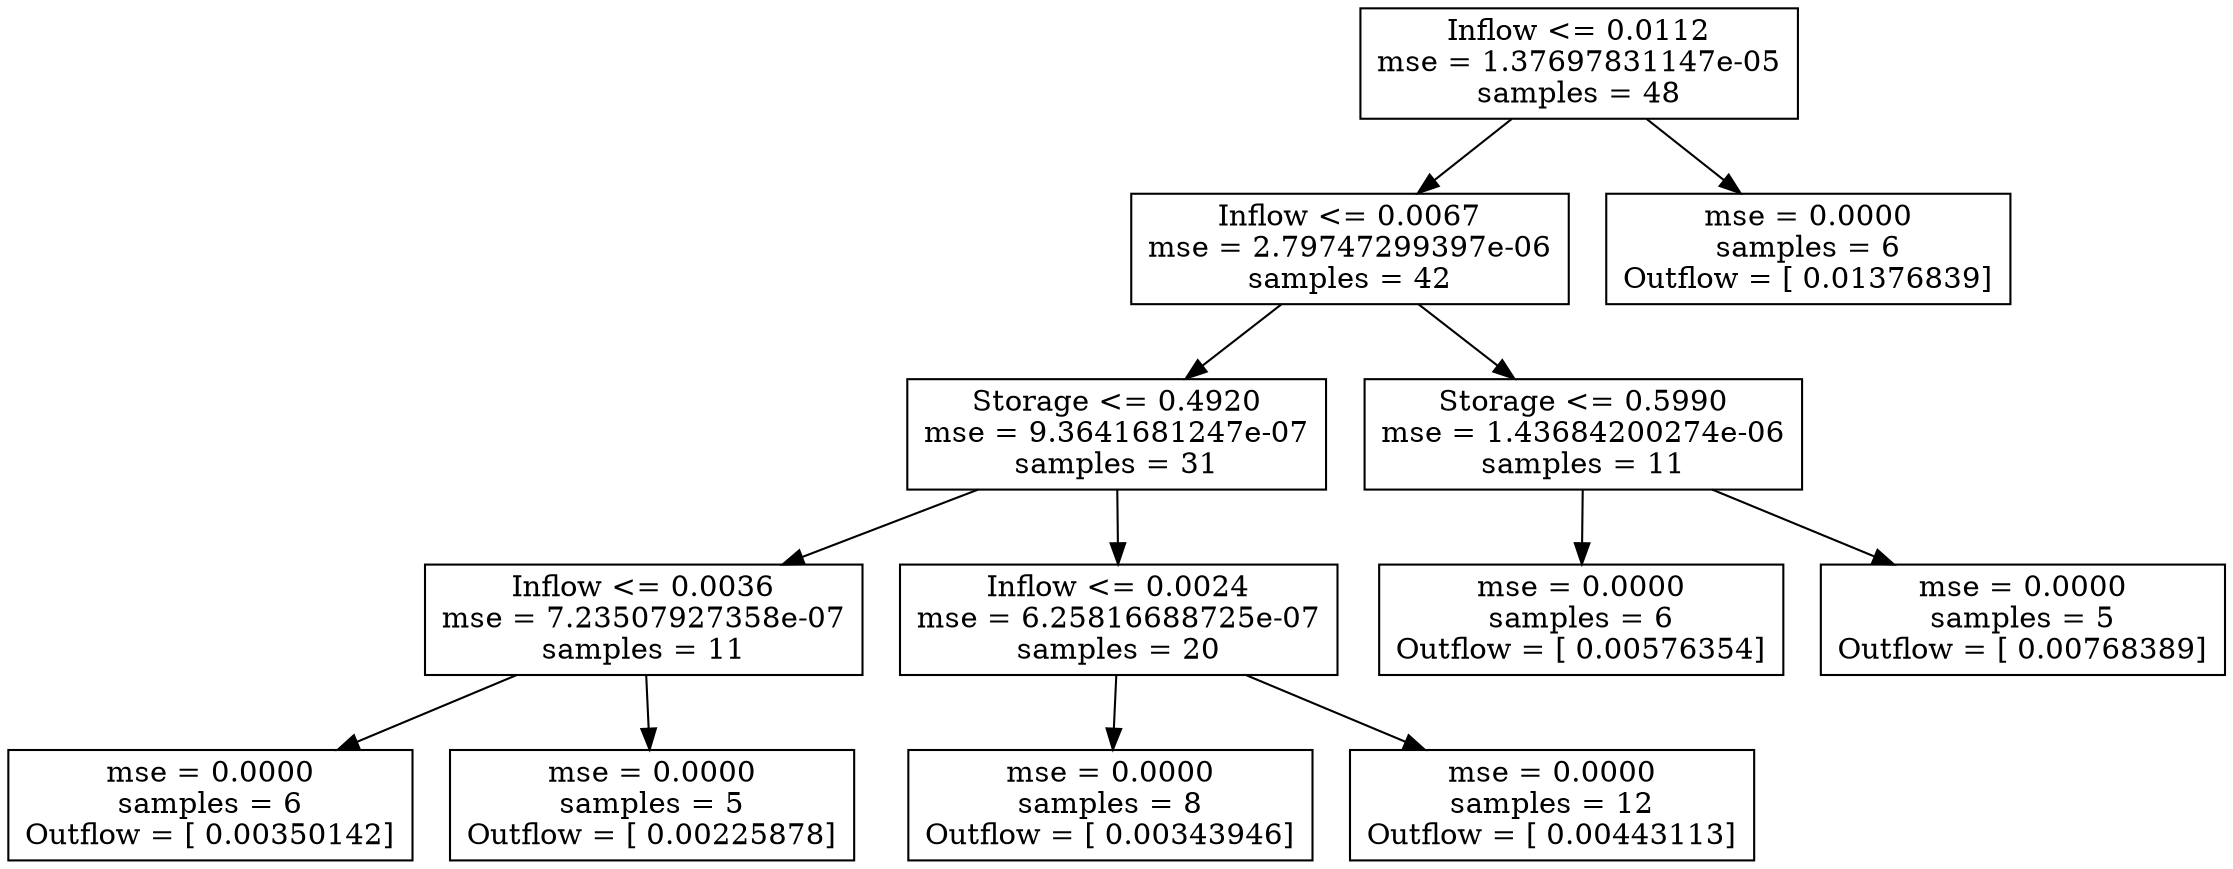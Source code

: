 digraph Tree {
0 [label="Inflow <= 0.0112\nmse = 1.37697831147e-05\nsamples = 48", shape="box"] ;
1 [label="Inflow <= 0.0067\nmse = 2.79747299397e-06\nsamples = 42", shape="box"] ;
0 -> 1 ;
2 [label="Storage <= 0.4920\nmse = 9.3641681247e-07\nsamples = 31", shape="box"] ;
1 -> 2 ;
3 [label="Inflow <= 0.0036\nmse = 7.23507927358e-07\nsamples = 11", shape="box"] ;
2 -> 3 ;
4 [label="mse = 0.0000\nsamples = 6\nOutflow = [ 0.00350142]", shape="box"] ;
3 -> 4 ;
5 [label="mse = 0.0000\nsamples = 5\nOutflow = [ 0.00225878]", shape="box"] ;
3 -> 5 ;
6 [label="Inflow <= 0.0024\nmse = 6.25816688725e-07\nsamples = 20", shape="box"] ;
2 -> 6 ;
7 [label="mse = 0.0000\nsamples = 8\nOutflow = [ 0.00343946]", shape="box"] ;
6 -> 7 ;
8 [label="mse = 0.0000\nsamples = 12\nOutflow = [ 0.00443113]", shape="box"] ;
6 -> 8 ;
9 [label="Storage <= 0.5990\nmse = 1.43684200274e-06\nsamples = 11", shape="box"] ;
1 -> 9 ;
10 [label="mse = 0.0000\nsamples = 6\nOutflow = [ 0.00576354]", shape="box"] ;
9 -> 10 ;
11 [label="mse = 0.0000\nsamples = 5\nOutflow = [ 0.00768389]", shape="box"] ;
9 -> 11 ;
12 [label="mse = 0.0000\nsamples = 6\nOutflow = [ 0.01376839]", shape="box"] ;
0 -> 12 ;
}